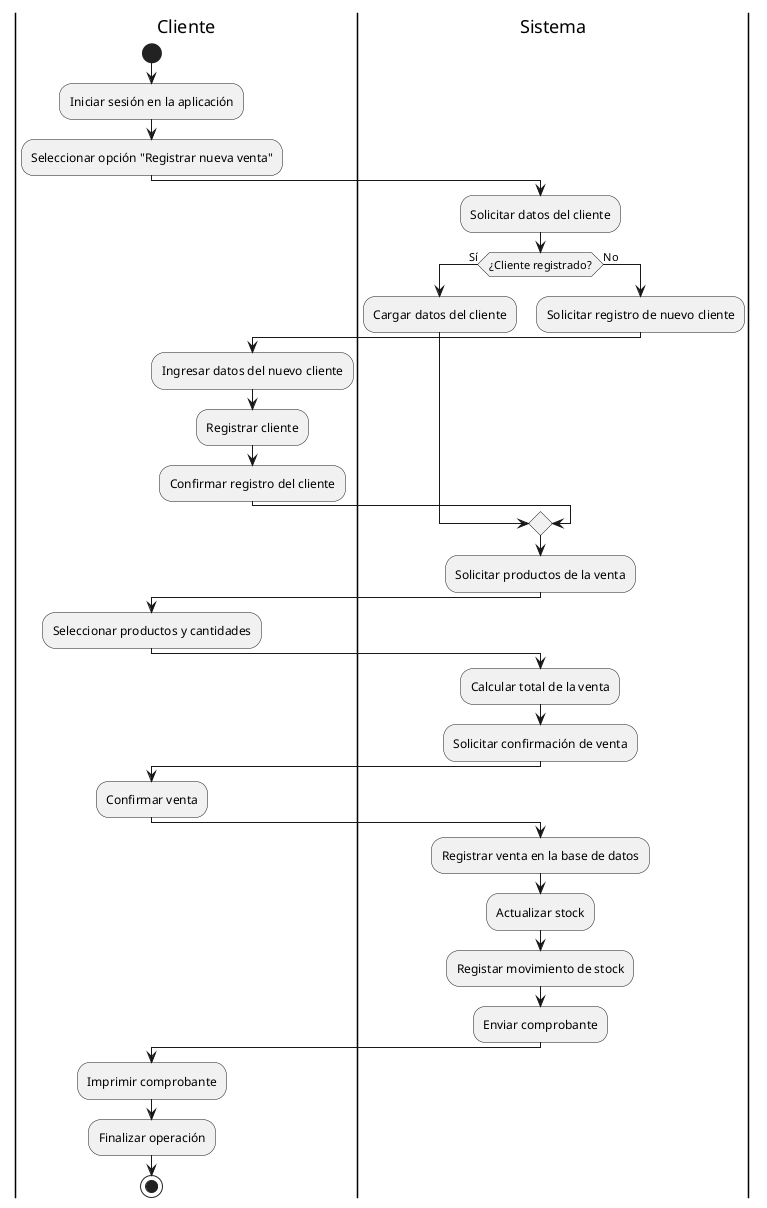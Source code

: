 @startuml
|Cliente|
start
:Iniciar sesión en la aplicación;
:Seleccionar opción "Registrar nueva venta";

|Sistema|
:Solicitar datos del cliente;

if (¿Cliente registrado?) then (Sí)
    :Cargar datos del cliente;
else (No)
    :Solicitar registro de nuevo cliente;
    |Cliente|
    :Ingresar datos del nuevo cliente;
    :Registrar cliente;
    :Confirmar registro del cliente;
endif

|Sistema|
:Solicitar productos de la venta;
|Cliente|
:Seleccionar productos y cantidades;

|Sistema|
:Calcular total de la venta;
:Solicitar confirmación de venta;
|Cliente|
:Confirmar venta;

|Sistema|
:Registrar venta en la base de datos;
:Actualizar stock;
:Registar movimiento de stock;
:Enviar comprobante;

|Cliente|
:Imprimir comprobante;
:Finalizar operación;
stop
@enduml
